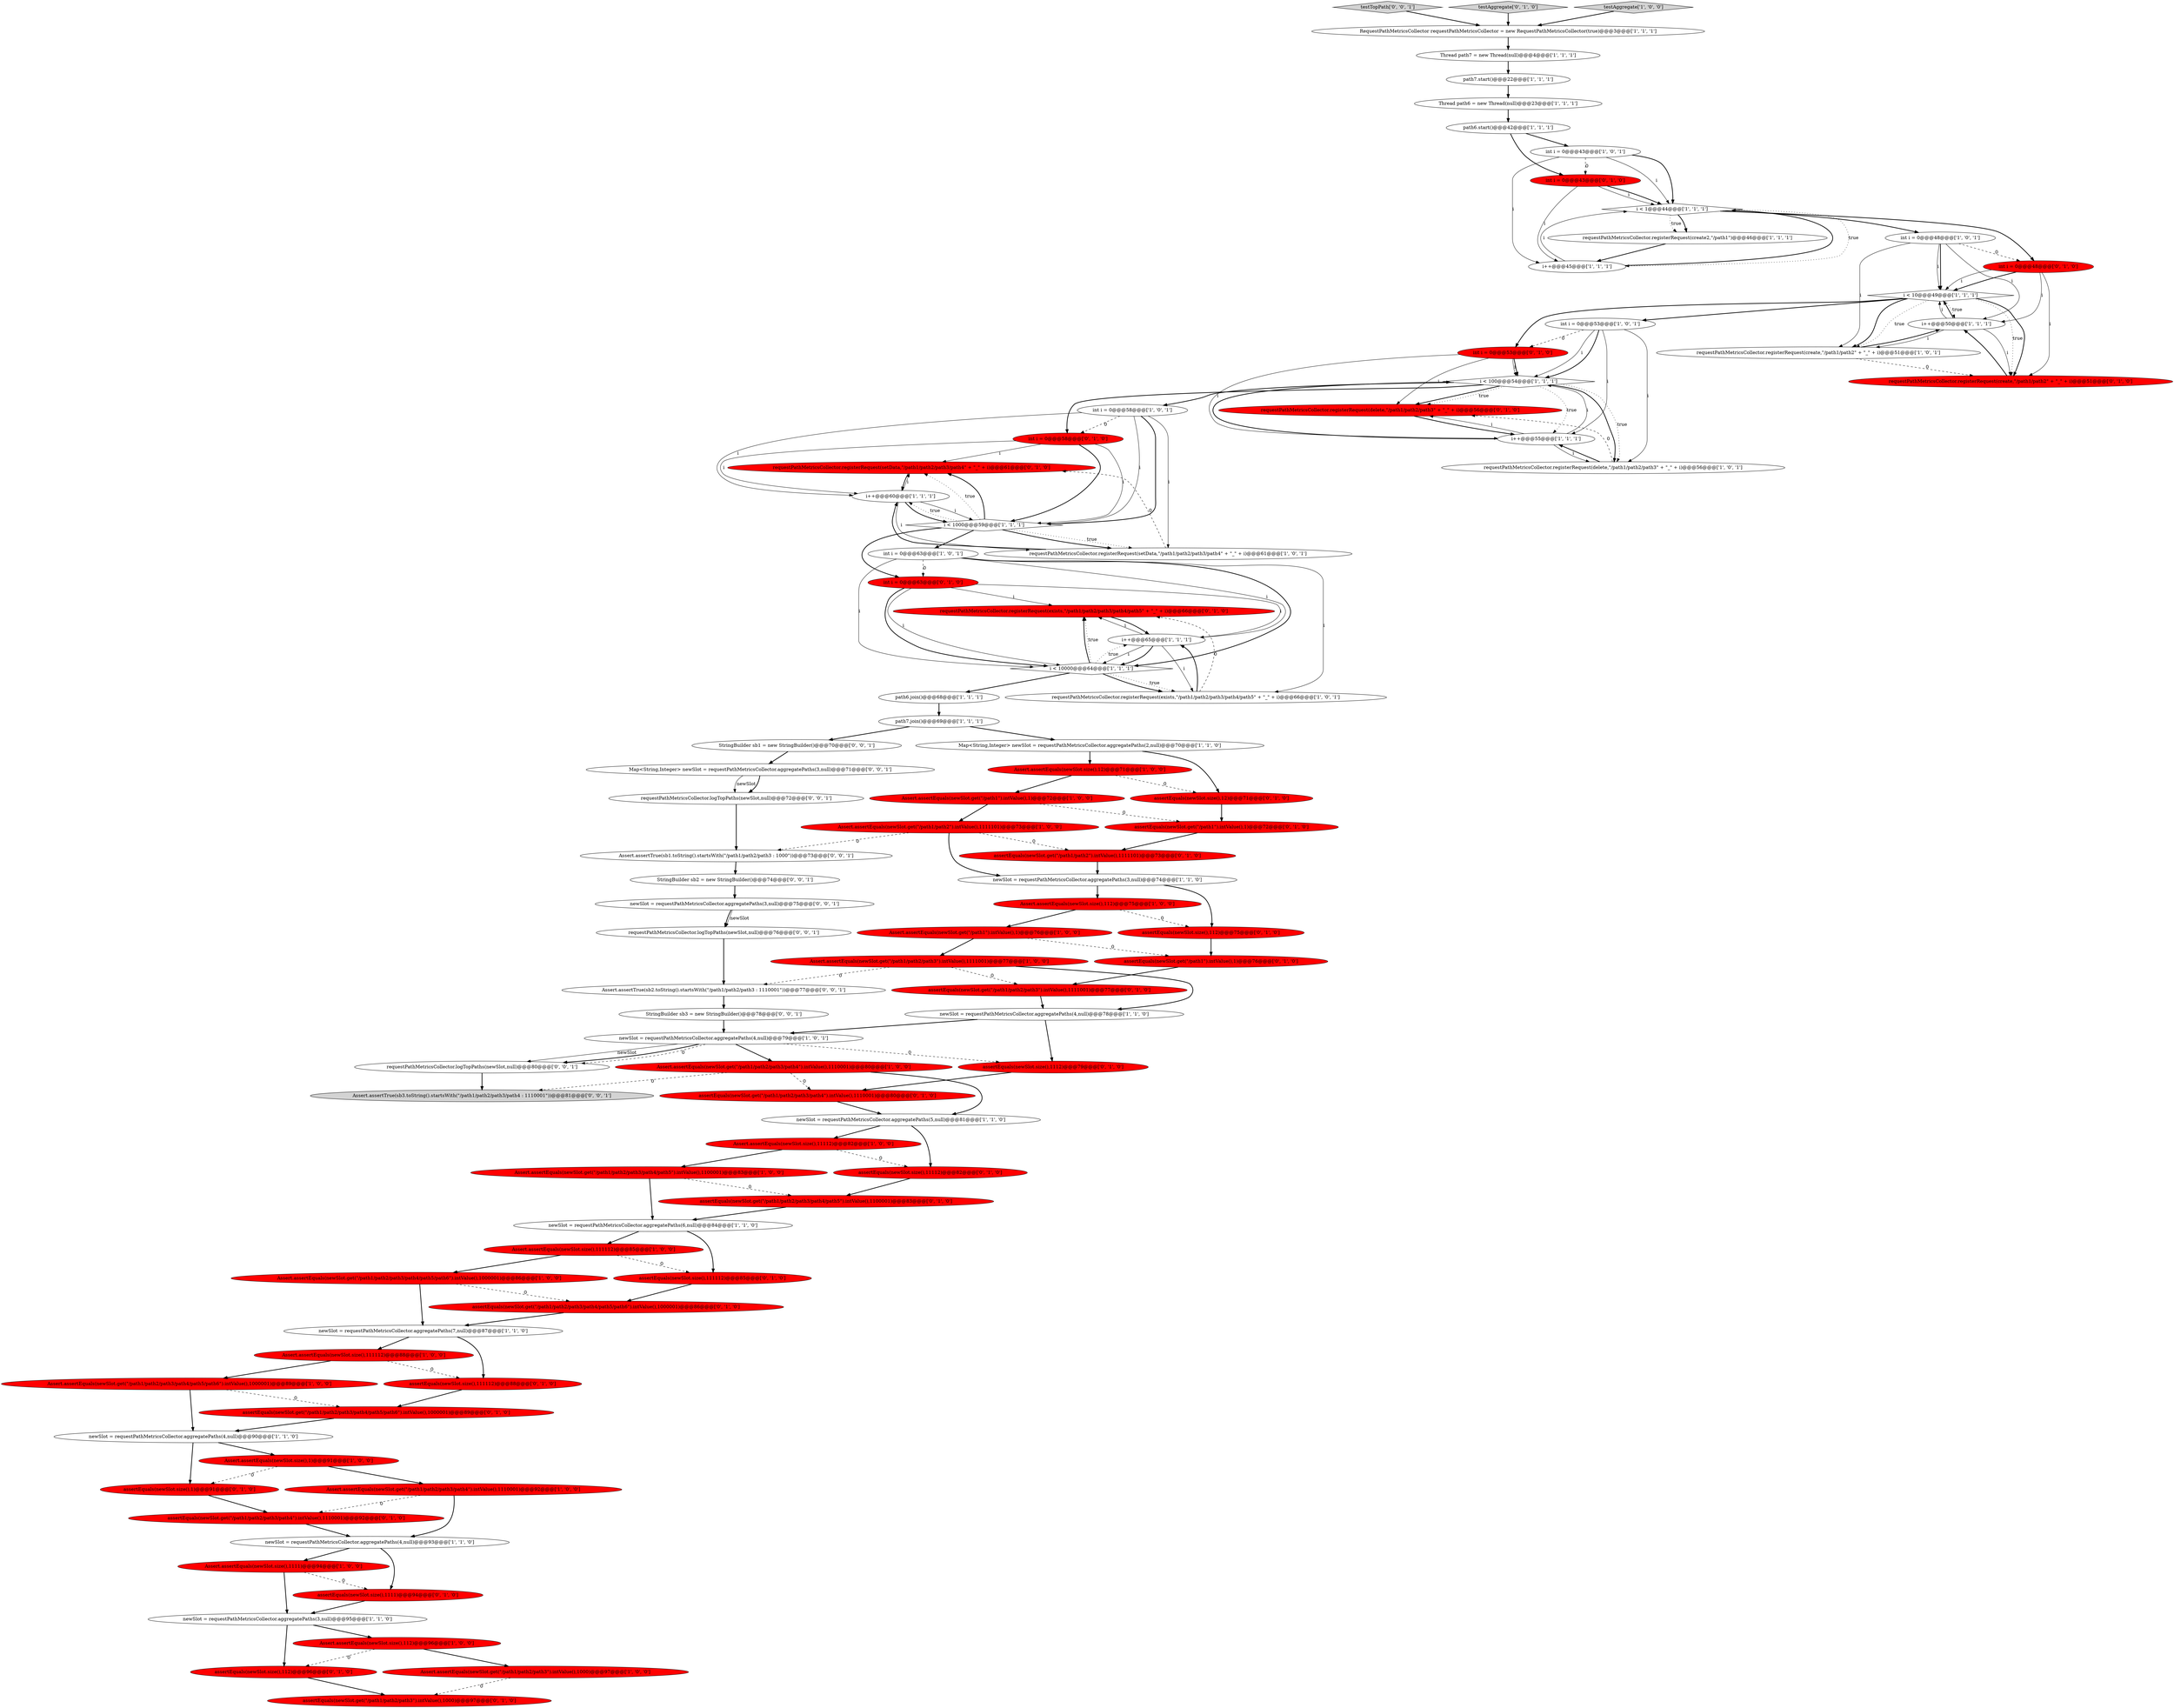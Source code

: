 digraph {
56 [style = filled, label = "requestPathMetricsCollector.registerRequest(setData,\"/path1/path2/path3/path4\" + \"_\" + i)@@@61@@@['0', '1', '0']", fillcolor = red, shape = ellipse image = "AAA1AAABBB2BBB"];
78 [style = filled, label = "assertEquals(newSlot.size(),112)@@@96@@@['0', '1', '0']", fillcolor = red, shape = ellipse image = "AAA1AAABBB2BBB"];
6 [style = filled, label = "requestPathMetricsCollector.registerRequest(setData,\"/path1/path2/path3/path4\" + \"_\" + i)@@@61@@@['1', '0', '1']", fillcolor = white, shape = ellipse image = "AAA0AAABBB1BBB"];
24 [style = filled, label = "i++@@@45@@@['1', '1', '1']", fillcolor = white, shape = ellipse image = "AAA0AAABBB1BBB"];
67 [style = filled, label = "assertEquals(newSlot.get(\"/path1/path2/path3/path4/path5/path6\").intValue(),1000001)@@@86@@@['0', '1', '0']", fillcolor = red, shape = ellipse image = "AAA1AAABBB2BBB"];
18 [style = filled, label = "i++@@@60@@@['1', '1', '1']", fillcolor = white, shape = ellipse image = "AAA0AAABBB1BBB"];
0 [style = filled, label = "i < 1@@@44@@@['1', '1', '1']", fillcolor = white, shape = diamond image = "AAA0AAABBB1BBB"];
83 [style = filled, label = "int i = 0@@@63@@@['0', '1', '0']", fillcolor = red, shape = ellipse image = "AAA1AAABBB2BBB"];
46 [style = filled, label = "requestPathMetricsCollector.registerRequest(create2,\"/path1\")@@@46@@@['1', '1', '1']", fillcolor = white, shape = ellipse image = "AAA0AAABBB1BBB"];
33 [style = filled, label = "requestPathMetricsCollector.registerRequest(exists,\"/path1/path2/path3/path4/path5\" + \"_\" + i)@@@66@@@['1', '0', '1']", fillcolor = white, shape = ellipse image = "AAA0AAABBB1BBB"];
7 [style = filled, label = "i++@@@50@@@['1', '1', '1']", fillcolor = white, shape = ellipse image = "AAA0AAABBB1BBB"];
48 [style = filled, label = "newSlot = requestPathMetricsCollector.aggregatePaths(3,null)@@@74@@@['1', '1', '0']", fillcolor = white, shape = ellipse image = "AAA0AAABBB1BBB"];
26 [style = filled, label = "Assert.assertEquals(newSlot.get(\"/path1/path2/path3\").intValue(),1000)@@@97@@@['1', '0', '0']", fillcolor = red, shape = ellipse image = "AAA1AAABBB1BBB"];
22 [style = filled, label = "path6.join()@@@68@@@['1', '1', '1']", fillcolor = white, shape = ellipse image = "AAA0AAABBB1BBB"];
74 [style = filled, label = "assertEquals(newSlot.size(),111112)@@@88@@@['0', '1', '0']", fillcolor = red, shape = ellipse image = "AAA1AAABBB2BBB"];
85 [style = filled, label = "requestPathMetricsCollector.logTopPaths(newSlot,null)@@@72@@@['0', '0', '1']", fillcolor = white, shape = ellipse image = "AAA0AAABBB3BBB"];
92 [style = filled, label = "StringBuilder sb3 = new StringBuilder()@@@78@@@['0', '0', '1']", fillcolor = white, shape = ellipse image = "AAA0AAABBB3BBB"];
43 [style = filled, label = "i < 1000@@@59@@@['1', '1', '1']", fillcolor = white, shape = diamond image = "AAA0AAABBB1BBB"];
42 [style = filled, label = "i < 100@@@54@@@['1', '1', '1']", fillcolor = white, shape = diamond image = "AAA0AAABBB1BBB"];
95 [style = filled, label = "testTopPath['0', '0', '1']", fillcolor = lightgray, shape = diamond image = "AAA0AAABBB3BBB"];
82 [style = filled, label = "requestPathMetricsCollector.registerRequest(delete,\"/path1/path2/path3\" + \"_\" + i)@@@56@@@['0', '1', '0']", fillcolor = red, shape = ellipse image = "AAA1AAABBB2BBB"];
81 [style = filled, label = "assertEquals(newSlot.size(),112)@@@75@@@['0', '1', '0']", fillcolor = red, shape = ellipse image = "AAA1AAABBB2BBB"];
40 [style = filled, label = "Assert.assertEquals(newSlot.size(),111112)@@@88@@@['1', '0', '0']", fillcolor = red, shape = ellipse image = "AAA1AAABBB1BBB"];
39 [style = filled, label = "newSlot = requestPathMetricsCollector.aggregatePaths(3,null)@@@95@@@['1', '1', '0']", fillcolor = white, shape = ellipse image = "AAA0AAABBB1BBB"];
93 [style = filled, label = "Map<String,Integer> newSlot = requestPathMetricsCollector.aggregatePaths(3,null)@@@71@@@['0', '0', '1']", fillcolor = white, shape = ellipse image = "AAA0AAABBB3BBB"];
23 [style = filled, label = "Assert.assertEquals(newSlot.get(\"/path1/path2/path3/path4/path5/path6\").intValue(),1000001)@@@86@@@['1', '0', '0']", fillcolor = red, shape = ellipse image = "AAA1AAABBB1BBB"];
86 [style = filled, label = "StringBuilder sb1 = new StringBuilder()@@@70@@@['0', '0', '1']", fillcolor = white, shape = ellipse image = "AAA0AAABBB3BBB"];
55 [style = filled, label = "newSlot = requestPathMetricsCollector.aggregatePaths(4,null)@@@90@@@['1', '1', '0']", fillcolor = white, shape = ellipse image = "AAA0AAABBB1BBB"];
61 [style = filled, label = "requestPathMetricsCollector.registerRequest(exists,\"/path1/path2/path3/path4/path5\" + \"_\" + i)@@@66@@@['0', '1', '0']", fillcolor = red, shape = ellipse image = "AAA1AAABBB2BBB"];
34 [style = filled, label = "path7.join()@@@69@@@['1', '1', '1']", fillcolor = white, shape = ellipse image = "AAA0AAABBB1BBB"];
53 [style = filled, label = "i < 10000@@@64@@@['1', '1', '1']", fillcolor = white, shape = diamond image = "AAA0AAABBB1BBB"];
59 [style = filled, label = "int i = 0@@@43@@@['0', '1', '0']", fillcolor = red, shape = ellipse image = "AAA1AAABBB2BBB"];
88 [style = filled, label = "Assert.assertTrue(sb1.toString().startsWith(\"/path1/path2/path3 : 1000\"))@@@73@@@['0', '0', '1']", fillcolor = white, shape = ellipse image = "AAA0AAABBB3BBB"];
90 [style = filled, label = "StringBuilder sb2 = new StringBuilder()@@@74@@@['0', '0', '1']", fillcolor = white, shape = ellipse image = "AAA0AAABBB3BBB"];
41 [style = filled, label = "int i = 0@@@48@@@['1', '0', '1']", fillcolor = white, shape = ellipse image = "AAA0AAABBB1BBB"];
96 [style = filled, label = "Assert.assertTrue(sb2.toString().startsWith(\"/path1/path2/path3 : 1110001\"))@@@77@@@['0', '0', '1']", fillcolor = white, shape = ellipse image = "AAA0AAABBB3BBB"];
44 [style = filled, label = "Assert.assertEquals(newSlot.size(),111112)@@@85@@@['1', '0', '0']", fillcolor = red, shape = ellipse image = "AAA1AAABBB1BBB"];
30 [style = filled, label = "Assert.assertEquals(newSlot.get(\"/path1/path2\").intValue(),1111101)@@@73@@@['1', '0', '0']", fillcolor = red, shape = ellipse image = "AAA1AAABBB1BBB"];
84 [style = filled, label = "assertEquals(newSlot.size(),12)@@@71@@@['0', '1', '0']", fillcolor = red, shape = ellipse image = "AAA1AAABBB2BBB"];
36 [style = filled, label = "Assert.assertEquals(newSlot.get(\"/path1/path2/path3/path4/path5\").intValue(),1100001)@@@83@@@['1', '0', '0']", fillcolor = red, shape = ellipse image = "AAA1AAABBB1BBB"];
28 [style = filled, label = "Assert.assertEquals(newSlot.size(),112)@@@96@@@['1', '0', '0']", fillcolor = red, shape = ellipse image = "AAA1AAABBB1BBB"];
72 [style = filled, label = "assertEquals(newSlot.get(\"/path1/path2/path3\").intValue(),1111001)@@@77@@@['0', '1', '0']", fillcolor = red, shape = ellipse image = "AAA1AAABBB2BBB"];
60 [style = filled, label = "assertEquals(newSlot.size(),11112)@@@82@@@['0', '1', '0']", fillcolor = red, shape = ellipse image = "AAA1AAABBB2BBB"];
3 [style = filled, label = "int i = 0@@@63@@@['1', '0', '1']", fillcolor = white, shape = ellipse image = "AAA0AAABBB1BBB"];
80 [style = filled, label = "assertEquals(newSlot.get(\"/path1\").intValue(),1)@@@76@@@['0', '1', '0']", fillcolor = red, shape = ellipse image = "AAA1AAABBB2BBB"];
35 [style = filled, label = "Assert.assertEquals(newSlot.size(),112)@@@75@@@['1', '0', '0']", fillcolor = red, shape = ellipse image = "AAA1AAABBB1BBB"];
89 [style = filled, label = "newSlot = requestPathMetricsCollector.aggregatePaths(3,null)@@@75@@@['0', '0', '1']", fillcolor = white, shape = ellipse image = "AAA0AAABBB3BBB"];
52 [style = filled, label = "Assert.assertEquals(newSlot.get(\"/path1/path2/path3/path4/path5/path6\").intValue(),1000001)@@@89@@@['1', '0', '0']", fillcolor = red, shape = ellipse image = "AAA1AAABBB1BBB"];
91 [style = filled, label = "requestPathMetricsCollector.logTopPaths(newSlot,null)@@@80@@@['0', '0', '1']", fillcolor = white, shape = ellipse image = "AAA0AAABBB3BBB"];
76 [style = filled, label = "assertEquals(newSlot.size(),111112)@@@85@@@['0', '1', '0']", fillcolor = red, shape = ellipse image = "AAA1AAABBB2BBB"];
38 [style = filled, label = "newSlot = requestPathMetricsCollector.aggregatePaths(4,null)@@@78@@@['1', '1', '0']", fillcolor = white, shape = ellipse image = "AAA0AAABBB1BBB"];
79 [style = filled, label = "assertEquals(newSlot.get(\"/path1\").intValue(),1)@@@72@@@['0', '1', '0']", fillcolor = red, shape = ellipse image = "AAA1AAABBB2BBB"];
65 [style = filled, label = "int i = 0@@@58@@@['0', '1', '0']", fillcolor = red, shape = ellipse image = "AAA1AAABBB2BBB"];
94 [style = filled, label = "requestPathMetricsCollector.logTopPaths(newSlot,null)@@@76@@@['0', '0', '1']", fillcolor = white, shape = ellipse image = "AAA0AAABBB3BBB"];
12 [style = filled, label = "RequestPathMetricsCollector requestPathMetricsCollector = new RequestPathMetricsCollector(true)@@@3@@@['1', '1', '1']", fillcolor = white, shape = ellipse image = "AAA0AAABBB1BBB"];
77 [style = filled, label = "assertEquals(newSlot.get(\"/path1/path2/path3/path4\").intValue(),1110001)@@@80@@@['0', '1', '0']", fillcolor = red, shape = ellipse image = "AAA1AAABBB2BBB"];
54 [style = filled, label = "int i = 0@@@58@@@['1', '0', '1']", fillcolor = white, shape = ellipse image = "AAA0AAABBB1BBB"];
31 [style = filled, label = "Assert.assertEquals(newSlot.get(\"/path1\").intValue(),1)@@@72@@@['1', '0', '0']", fillcolor = red, shape = ellipse image = "AAA1AAABBB1BBB"];
51 [style = filled, label = "requestPathMetricsCollector.registerRequest(create,\"/path1/path2\" + \"_\" + i)@@@51@@@['1', '0', '1']", fillcolor = white, shape = ellipse image = "AAA0AAABBB1BBB"];
9 [style = filled, label = "i < 10@@@49@@@['1', '1', '1']", fillcolor = white, shape = diamond image = "AAA0AAABBB1BBB"];
20 [style = filled, label = "int i = 0@@@43@@@['1', '0', '1']", fillcolor = white, shape = ellipse image = "AAA0AAABBB1BBB"];
69 [style = filled, label = "assertEquals(newSlot.get(\"/path1/path2/path3\").intValue(),1000)@@@97@@@['0', '1', '0']", fillcolor = red, shape = ellipse image = "AAA1AAABBB2BBB"];
19 [style = filled, label = "newSlot = requestPathMetricsCollector.aggregatePaths(4,null)@@@79@@@['1', '0', '1']", fillcolor = white, shape = ellipse image = "AAA0AAABBB1BBB"];
66 [style = filled, label = "int i = 0@@@48@@@['0', '1', '0']", fillcolor = red, shape = ellipse image = "AAA1AAABBB2BBB"];
49 [style = filled, label = "newSlot = requestPathMetricsCollector.aggregatePaths(6,null)@@@84@@@['1', '1', '0']", fillcolor = white, shape = ellipse image = "AAA0AAABBB1BBB"];
75 [style = filled, label = "assertEquals(newSlot.size(),1111)@@@94@@@['0', '1', '0']", fillcolor = red, shape = ellipse image = "AAA1AAABBB2BBB"];
73 [style = filled, label = "assertEquals(newSlot.get(\"/path1/path2/path3/path4/path5/path6\").intValue(),1000001)@@@89@@@['0', '1', '0']", fillcolor = red, shape = ellipse image = "AAA1AAABBB2BBB"];
25 [style = filled, label = "i++@@@65@@@['1', '1', '1']", fillcolor = white, shape = ellipse image = "AAA0AAABBB1BBB"];
64 [style = filled, label = "testAggregate['0', '1', '0']", fillcolor = lightgray, shape = diamond image = "AAA0AAABBB2BBB"];
63 [style = filled, label = "assertEquals(newSlot.size(),1)@@@91@@@['0', '1', '0']", fillcolor = red, shape = ellipse image = "AAA1AAABBB2BBB"];
27 [style = filled, label = "newSlot = requestPathMetricsCollector.aggregatePaths(5,null)@@@81@@@['1', '1', '0']", fillcolor = white, shape = ellipse image = "AAA0AAABBB1BBB"];
10 [style = filled, label = "i++@@@55@@@['1', '1', '1']", fillcolor = white, shape = ellipse image = "AAA0AAABBB1BBB"];
4 [style = filled, label = "Assert.assertEquals(newSlot.get(\"/path1\").intValue(),1)@@@76@@@['1', '0', '0']", fillcolor = red, shape = ellipse image = "AAA1AAABBB1BBB"];
58 [style = filled, label = "assertEquals(newSlot.get(\"/path1/path2/path3/path4/path5\").intValue(),1100001)@@@83@@@['0', '1', '0']", fillcolor = red, shape = ellipse image = "AAA1AAABBB2BBB"];
13 [style = filled, label = "path6.start()@@@42@@@['1', '1', '1']", fillcolor = white, shape = ellipse image = "AAA0AAABBB1BBB"];
8 [style = filled, label = "int i = 0@@@53@@@['1', '0', '1']", fillcolor = white, shape = ellipse image = "AAA0AAABBB1BBB"];
87 [style = filled, label = "Assert.assertTrue(sb3.toString().startsWith(\"/path1/path2/path3/path4 : 1110001\"))@@@81@@@['0', '0', '1']", fillcolor = lightgray, shape = ellipse image = "AAA0AAABBB3BBB"];
17 [style = filled, label = "Assert.assertEquals(newSlot.get(\"/path1/path2/path3\").intValue(),1111001)@@@77@@@['1', '0', '0']", fillcolor = red, shape = ellipse image = "AAA1AAABBB1BBB"];
1 [style = filled, label = "testAggregate['1', '0', '0']", fillcolor = lightgray, shape = diamond image = "AAA0AAABBB1BBB"];
21 [style = filled, label = "Assert.assertEquals(newSlot.get(\"/path1/path2/path3/path4\").intValue(),1110001)@@@80@@@['1', '0', '0']", fillcolor = red, shape = ellipse image = "AAA1AAABBB1BBB"];
47 [style = filled, label = "Assert.assertEquals(newSlot.size(),11112)@@@82@@@['1', '0', '0']", fillcolor = red, shape = ellipse image = "AAA1AAABBB1BBB"];
62 [style = filled, label = "assertEquals(newSlot.get(\"/path1/path2/path3/path4\").intValue(),1110001)@@@92@@@['0', '1', '0']", fillcolor = red, shape = ellipse image = "AAA1AAABBB2BBB"];
11 [style = filled, label = "Assert.assertEquals(newSlot.size(),1111)@@@94@@@['1', '0', '0']", fillcolor = red, shape = ellipse image = "AAA1AAABBB1BBB"];
5 [style = filled, label = "Assert.assertEquals(newSlot.size(),1)@@@91@@@['1', '0', '0']", fillcolor = red, shape = ellipse image = "AAA1AAABBB1BBB"];
16 [style = filled, label = "Thread path7 = new Thread(null)@@@4@@@['1', '1', '1']", fillcolor = white, shape = ellipse image = "AAA0AAABBB1BBB"];
14 [style = filled, label = "newSlot = requestPathMetricsCollector.aggregatePaths(4,null)@@@93@@@['1', '1', '0']", fillcolor = white, shape = ellipse image = "AAA0AAABBB1BBB"];
2 [style = filled, label = "path7.start()@@@22@@@['1', '1', '1']", fillcolor = white, shape = ellipse image = "AAA0AAABBB1BBB"];
29 [style = filled, label = "Thread path6 = new Thread(null)@@@23@@@['1', '1', '1']", fillcolor = white, shape = ellipse image = "AAA0AAABBB1BBB"];
50 [style = filled, label = "newSlot = requestPathMetricsCollector.aggregatePaths(7,null)@@@87@@@['1', '1', '0']", fillcolor = white, shape = ellipse image = "AAA0AAABBB1BBB"];
57 [style = filled, label = "int i = 0@@@53@@@['0', '1', '0']", fillcolor = red, shape = ellipse image = "AAA1AAABBB2BBB"];
70 [style = filled, label = "assertEquals(newSlot.get(\"/path1/path2\").intValue(),1111101)@@@73@@@['0', '1', '0']", fillcolor = red, shape = ellipse image = "AAA1AAABBB2BBB"];
71 [style = filled, label = "assertEquals(newSlot.size(),1112)@@@79@@@['0', '1', '0']", fillcolor = red, shape = ellipse image = "AAA1AAABBB2BBB"];
37 [style = filled, label = "requestPathMetricsCollector.registerRequest(delete,\"/path1/path2/path3\" + \"_\" + i)@@@56@@@['1', '0', '1']", fillcolor = white, shape = ellipse image = "AAA0AAABBB1BBB"];
32 [style = filled, label = "Assert.assertEquals(newSlot.size(),12)@@@71@@@['1', '0', '0']", fillcolor = red, shape = ellipse image = "AAA1AAABBB1BBB"];
45 [style = filled, label = "Map<String,Integer> newSlot = requestPathMetricsCollector.aggregatePaths(2,null)@@@70@@@['1', '1', '0']", fillcolor = white, shape = ellipse image = "AAA0AAABBB1BBB"];
68 [style = filled, label = "requestPathMetricsCollector.registerRequest(create,\"/path1/path2\" + \"_\" + i)@@@51@@@['0', '1', '0']", fillcolor = red, shape = ellipse image = "AAA1AAABBB2BBB"];
15 [style = filled, label = "Assert.assertEquals(newSlot.get(\"/path1/path2/path3/path4\").intValue(),1110001)@@@92@@@['1', '0', '0']", fillcolor = red, shape = ellipse image = "AAA1AAABBB1BBB"];
31->79 [style = dashed, label="0"];
48->81 [style = bold, label=""];
62->14 [style = bold, label=""];
19->91 [style = solid, label="newSlot"];
84->79 [style = bold, label=""];
43->56 [style = dotted, label="true"];
0->46 [style = bold, label=""];
54->65 [style = dashed, label="0"];
33->61 [style = dashed, label="0"];
54->43 [style = solid, label="i"];
42->82 [style = bold, label=""];
20->0 [style = bold, label=""];
25->53 [style = bold, label=""];
5->15 [style = bold, label=""];
41->9 [style = bold, label=""];
43->6 [style = dotted, label="true"];
89->94 [style = bold, label=""];
48->35 [style = bold, label=""];
52->55 [style = bold, label=""];
35->81 [style = dashed, label="0"];
41->51 [style = solid, label="i"];
7->9 [style = solid, label="i"];
17->38 [style = bold, label=""];
7->9 [style = bold, label=""];
61->25 [style = bold, label=""];
44->23 [style = bold, label=""];
43->83 [style = bold, label=""];
13->59 [style = bold, label=""];
55->63 [style = bold, label=""];
43->3 [style = bold, label=""];
77->27 [style = bold, label=""];
66->7 [style = solid, label="i"];
7->68 [style = solid, label="i"];
0->66 [style = bold, label=""];
53->33 [style = dotted, label="true"];
42->82 [style = dotted, label="true"];
83->53 [style = solid, label="i"];
33->25 [style = bold, label=""];
83->25 [style = solid, label="i"];
0->24 [style = dotted, label="true"];
51->7 [style = bold, label=""];
31->30 [style = bold, label=""];
1->12 [style = bold, label=""];
37->82 [style = dashed, label="0"];
83->61 [style = solid, label="i"];
3->83 [style = dashed, label="0"];
41->9 [style = solid, label="i"];
27->60 [style = bold, label=""];
20->24 [style = solid, label="i"];
44->76 [style = dashed, label="0"];
14->75 [style = bold, label=""];
14->11 [style = bold, label=""];
90->89 [style = bold, label=""];
18->43 [style = solid, label="i"];
66->68 [style = solid, label="i"];
93->85 [style = solid, label="newSlot"];
57->10 [style = solid, label="i"];
0->46 [style = dotted, label="true"];
9->51 [style = bold, label=""];
88->90 [style = bold, label=""];
19->91 [style = bold, label=""];
64->12 [style = bold, label=""];
40->52 [style = bold, label=""];
57->42 [style = solid, label="i"];
24->0 [style = bold, label=""];
72->38 [style = bold, label=""];
46->24 [style = bold, label=""];
53->61 [style = dotted, label="true"];
89->94 [style = solid, label="newSlot"];
7->51 [style = solid, label="i"];
94->96 [style = bold, label=""];
23->67 [style = dashed, label="0"];
55->5 [style = bold, label=""];
59->24 [style = solid, label="i"];
9->8 [style = bold, label=""];
3->53 [style = bold, label=""];
51->68 [style = dashed, label="0"];
81->80 [style = bold, label=""];
65->18 [style = solid, label="i"];
63->62 [style = bold, label=""];
41->7 [style = solid, label="i"];
36->49 [style = bold, label=""];
73->55 [style = bold, label=""];
93->85 [style = bold, label=""];
85->88 [style = bold, label=""];
32->84 [style = dashed, label="0"];
21->87 [style = dashed, label="0"];
53->33 [style = bold, label=""];
68->7 [style = bold, label=""];
47->60 [style = dashed, label="0"];
9->68 [style = dotted, label="true"];
56->18 [style = bold, label=""];
27->47 [style = bold, label=""];
96->92 [style = bold, label=""];
91->87 [style = bold, label=""];
47->36 [style = bold, label=""];
32->31 [style = bold, label=""];
18->6 [style = solid, label="i"];
4->80 [style = dashed, label="0"];
75->39 [style = bold, label=""];
42->37 [style = bold, label=""];
45->84 [style = bold, label=""];
25->53 [style = solid, label="i"];
4->17 [style = bold, label=""];
15->14 [style = bold, label=""];
21->27 [style = bold, label=""];
80->72 [style = bold, label=""];
37->10 [style = bold, label=""];
66->9 [style = solid, label="i"];
54->43 [style = bold, label=""];
6->18 [style = bold, label=""];
20->59 [style = dashed, label="0"];
49->44 [style = bold, label=""];
53->25 [style = dotted, label="true"];
8->57 [style = dashed, label="0"];
9->68 [style = bold, label=""];
45->32 [style = bold, label=""];
54->6 [style = solid, label="i"];
28->26 [style = bold, label=""];
34->86 [style = bold, label=""];
42->65 [style = bold, label=""];
58->49 [style = bold, label=""];
38->19 [style = bold, label=""];
11->75 [style = dashed, label="0"];
19->91 [style = dashed, label="0"];
30->70 [style = dashed, label="0"];
0->41 [style = bold, label=""];
60->58 [style = bold, label=""];
9->51 [style = dotted, label="true"];
65->56 [style = solid, label="i"];
83->53 [style = bold, label=""];
66->9 [style = bold, label=""];
76->67 [style = bold, label=""];
52->73 [style = dashed, label="0"];
10->42 [style = solid, label="i"];
3->33 [style = solid, label="i"];
92->19 [style = bold, label=""];
8->10 [style = solid, label="i"];
10->82 [style = solid, label="i"];
21->77 [style = dashed, label="0"];
20->0 [style = solid, label="i"];
25->33 [style = solid, label="i"];
19->71 [style = dashed, label="0"];
36->58 [style = dashed, label="0"];
30->88 [style = dashed, label="0"];
65->43 [style = solid, label="i"];
54->18 [style = solid, label="i"];
18->56 [style = solid, label="i"];
9->7 [style = dotted, label="true"];
57->82 [style = solid, label="i"];
8->42 [style = solid, label="i"];
23->50 [style = bold, label=""];
19->21 [style = bold, label=""];
3->25 [style = solid, label="i"];
24->0 [style = solid, label="i"];
53->61 [style = bold, label=""];
50->74 [style = bold, label=""];
57->42 [style = bold, label=""];
49->76 [style = bold, label=""];
25->61 [style = solid, label="i"];
17->72 [style = dashed, label="0"];
43->18 [style = dotted, label="true"];
17->96 [style = dashed, label="0"];
9->57 [style = bold, label=""];
65->43 [style = bold, label=""];
34->45 [style = bold, label=""];
26->69 [style = dashed, label="0"];
74->73 [style = bold, label=""];
40->74 [style = dashed, label="0"];
12->16 [style = bold, label=""];
53->22 [style = bold, label=""];
16->2 [style = bold, label=""];
3->53 [style = solid, label="i"];
35->4 [style = bold, label=""];
39->28 [style = bold, label=""];
43->6 [style = bold, label=""];
15->62 [style = dashed, label="0"];
82->10 [style = bold, label=""];
70->48 [style = bold, label=""];
42->10 [style = dotted, label="true"];
5->63 [style = dashed, label="0"];
86->93 [style = bold, label=""];
79->70 [style = bold, label=""];
28->78 [style = dashed, label="0"];
67->50 [style = bold, label=""];
8->42 [style = bold, label=""];
39->78 [style = bold, label=""];
71->77 [style = bold, label=""];
18->43 [style = bold, label=""];
10->42 [style = bold, label=""];
10->37 [style = solid, label="i"];
22->34 [style = bold, label=""];
50->40 [style = bold, label=""];
78->69 [style = bold, label=""];
11->39 [style = bold, label=""];
41->66 [style = dashed, label="0"];
6->56 [style = dashed, label="0"];
59->0 [style = solid, label="i"];
59->0 [style = bold, label=""];
95->12 [style = bold, label=""];
30->48 [style = bold, label=""];
42->54 [style = bold, label=""];
2->29 [style = bold, label=""];
8->37 [style = solid, label="i"];
43->56 [style = bold, label=""];
42->37 [style = dotted, label="true"];
38->71 [style = bold, label=""];
13->20 [style = bold, label=""];
29->13 [style = bold, label=""];
}
